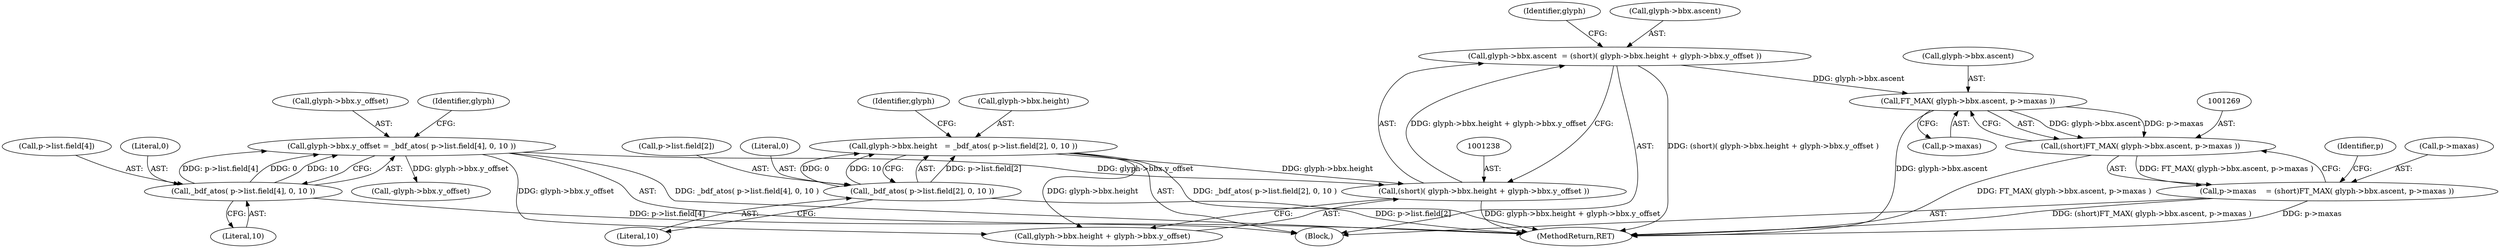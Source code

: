 digraph "0_savannah_07bdb6e289c7954e2a533039dc93c1c136099d2d@pointer" {
"1001270" [label="(Call,FT_MAX( glyph->bbx.ascent, p->maxas ))"];
"1001231" [label="(Call,glyph->bbx.ascent  = (short)( glyph->bbx.height + glyph->bbx.y_offset ))"];
"1001237" [label="(Call,(short)( glyph->bbx.height + glyph->bbx.y_offset ))"];
"1001183" [label="(Call,glyph->bbx.height   = _bdf_atos( p->list.field[2], 0, 10 ))"];
"1001189" [label="(Call,_bdf_atos( p->list.field[2], 0, 10 ))"];
"1001215" [label="(Call,glyph->bbx.y_offset = _bdf_atos( p->list.field[4], 0, 10 ))"];
"1001221" [label="(Call,_bdf_atos( p->list.field[4], 0, 10 ))"];
"1001268" [label="(Call,(short)FT_MAX( glyph->bbx.ascent, p->maxas ))"];
"1001264" [label="(Call,p->maxas    = (short)FT_MAX( glyph->bbx.ascent, p->maxas ))"];
"1001202" [label="(Identifier,glyph)"];
"1001253" [label="(Identifier,glyph)"];
"1001270" [label="(Call,FT_MAX( glyph->bbx.ascent, p->maxas ))"];
"1001231" [label="(Call,glyph->bbx.ascent  = (short)( glyph->bbx.height + glyph->bbx.y_offset ))"];
"1001143" [label="(Block,)"];
"1001265" [label="(Call,p->maxas)"];
"1001258" [label="(Call,-glyph->bbx.y_offset)"];
"1001268" [label="(Call,(short)FT_MAX( glyph->bbx.ascent, p->maxas ))"];
"1001189" [label="(Call,_bdf_atos( p->list.field[2], 0, 10 ))"];
"1001276" [label="(Call,p->maxas)"];
"1001216" [label="(Call,glyph->bbx.y_offset)"];
"1001190" [label="(Call,p->list.field[2])"];
"1001197" [label="(Literal,0)"];
"1001221" [label="(Call,_bdf_atos( p->list.field[4], 0, 10 ))"];
"1001234" [label="(Identifier,glyph)"];
"1001229" [label="(Literal,0)"];
"1001198" [label="(Literal,10)"];
"1001281" [label="(Identifier,p)"];
"1001271" [label="(Call,glyph->bbx.ascent)"];
"1001237" [label="(Call,(short)( glyph->bbx.height + glyph->bbx.y_offset ))"];
"1001239" [label="(Call,glyph->bbx.height + glyph->bbx.y_offset)"];
"1001230" [label="(Literal,10)"];
"1001215" [label="(Call,glyph->bbx.y_offset = _bdf_atos( p->list.field[4], 0, 10 ))"];
"1001568" [label="(MethodReturn,RET)"];
"1001222" [label="(Call,p->list.field[4])"];
"1001232" [label="(Call,glyph->bbx.ascent)"];
"1001264" [label="(Call,p->maxas    = (short)FT_MAX( glyph->bbx.ascent, p->maxas ))"];
"1001183" [label="(Call,glyph->bbx.height   = _bdf_atos( p->list.field[2], 0, 10 ))"];
"1001184" [label="(Call,glyph->bbx.height)"];
"1001270" -> "1001268"  [label="AST: "];
"1001270" -> "1001276"  [label="CFG: "];
"1001271" -> "1001270"  [label="AST: "];
"1001276" -> "1001270"  [label="AST: "];
"1001268" -> "1001270"  [label="CFG: "];
"1001270" -> "1001568"  [label="DDG: glyph->bbx.ascent"];
"1001270" -> "1001268"  [label="DDG: glyph->bbx.ascent"];
"1001270" -> "1001268"  [label="DDG: p->maxas"];
"1001231" -> "1001270"  [label="DDG: glyph->bbx.ascent"];
"1001231" -> "1001143"  [label="AST: "];
"1001231" -> "1001237"  [label="CFG: "];
"1001232" -> "1001231"  [label="AST: "];
"1001237" -> "1001231"  [label="AST: "];
"1001253" -> "1001231"  [label="CFG: "];
"1001231" -> "1001568"  [label="DDG: (short)( glyph->bbx.height + glyph->bbx.y_offset )"];
"1001237" -> "1001231"  [label="DDG: glyph->bbx.height + glyph->bbx.y_offset"];
"1001237" -> "1001239"  [label="CFG: "];
"1001238" -> "1001237"  [label="AST: "];
"1001239" -> "1001237"  [label="AST: "];
"1001237" -> "1001568"  [label="DDG: glyph->bbx.height + glyph->bbx.y_offset"];
"1001183" -> "1001237"  [label="DDG: glyph->bbx.height"];
"1001215" -> "1001237"  [label="DDG: glyph->bbx.y_offset"];
"1001183" -> "1001143"  [label="AST: "];
"1001183" -> "1001189"  [label="CFG: "];
"1001184" -> "1001183"  [label="AST: "];
"1001189" -> "1001183"  [label="AST: "];
"1001202" -> "1001183"  [label="CFG: "];
"1001183" -> "1001568"  [label="DDG: _bdf_atos( p->list.field[2], 0, 10 )"];
"1001189" -> "1001183"  [label="DDG: p->list.field[2]"];
"1001189" -> "1001183"  [label="DDG: 0"];
"1001189" -> "1001183"  [label="DDG: 10"];
"1001183" -> "1001239"  [label="DDG: glyph->bbx.height"];
"1001189" -> "1001198"  [label="CFG: "];
"1001190" -> "1001189"  [label="AST: "];
"1001197" -> "1001189"  [label="AST: "];
"1001198" -> "1001189"  [label="AST: "];
"1001189" -> "1001568"  [label="DDG: p->list.field[2]"];
"1001215" -> "1001143"  [label="AST: "];
"1001215" -> "1001221"  [label="CFG: "];
"1001216" -> "1001215"  [label="AST: "];
"1001221" -> "1001215"  [label="AST: "];
"1001234" -> "1001215"  [label="CFG: "];
"1001215" -> "1001568"  [label="DDG: _bdf_atos( p->list.field[4], 0, 10 )"];
"1001221" -> "1001215"  [label="DDG: p->list.field[4]"];
"1001221" -> "1001215"  [label="DDG: 0"];
"1001221" -> "1001215"  [label="DDG: 10"];
"1001215" -> "1001239"  [label="DDG: glyph->bbx.y_offset"];
"1001215" -> "1001258"  [label="DDG: glyph->bbx.y_offset"];
"1001221" -> "1001230"  [label="CFG: "];
"1001222" -> "1001221"  [label="AST: "];
"1001229" -> "1001221"  [label="AST: "];
"1001230" -> "1001221"  [label="AST: "];
"1001221" -> "1001568"  [label="DDG: p->list.field[4]"];
"1001268" -> "1001264"  [label="AST: "];
"1001269" -> "1001268"  [label="AST: "];
"1001264" -> "1001268"  [label="CFG: "];
"1001268" -> "1001568"  [label="DDG: FT_MAX( glyph->bbx.ascent, p->maxas )"];
"1001268" -> "1001264"  [label="DDG: FT_MAX( glyph->bbx.ascent, p->maxas )"];
"1001264" -> "1001143"  [label="AST: "];
"1001265" -> "1001264"  [label="AST: "];
"1001281" -> "1001264"  [label="CFG: "];
"1001264" -> "1001568"  [label="DDG: p->maxas"];
"1001264" -> "1001568"  [label="DDG: (short)FT_MAX( glyph->bbx.ascent, p->maxas )"];
}
